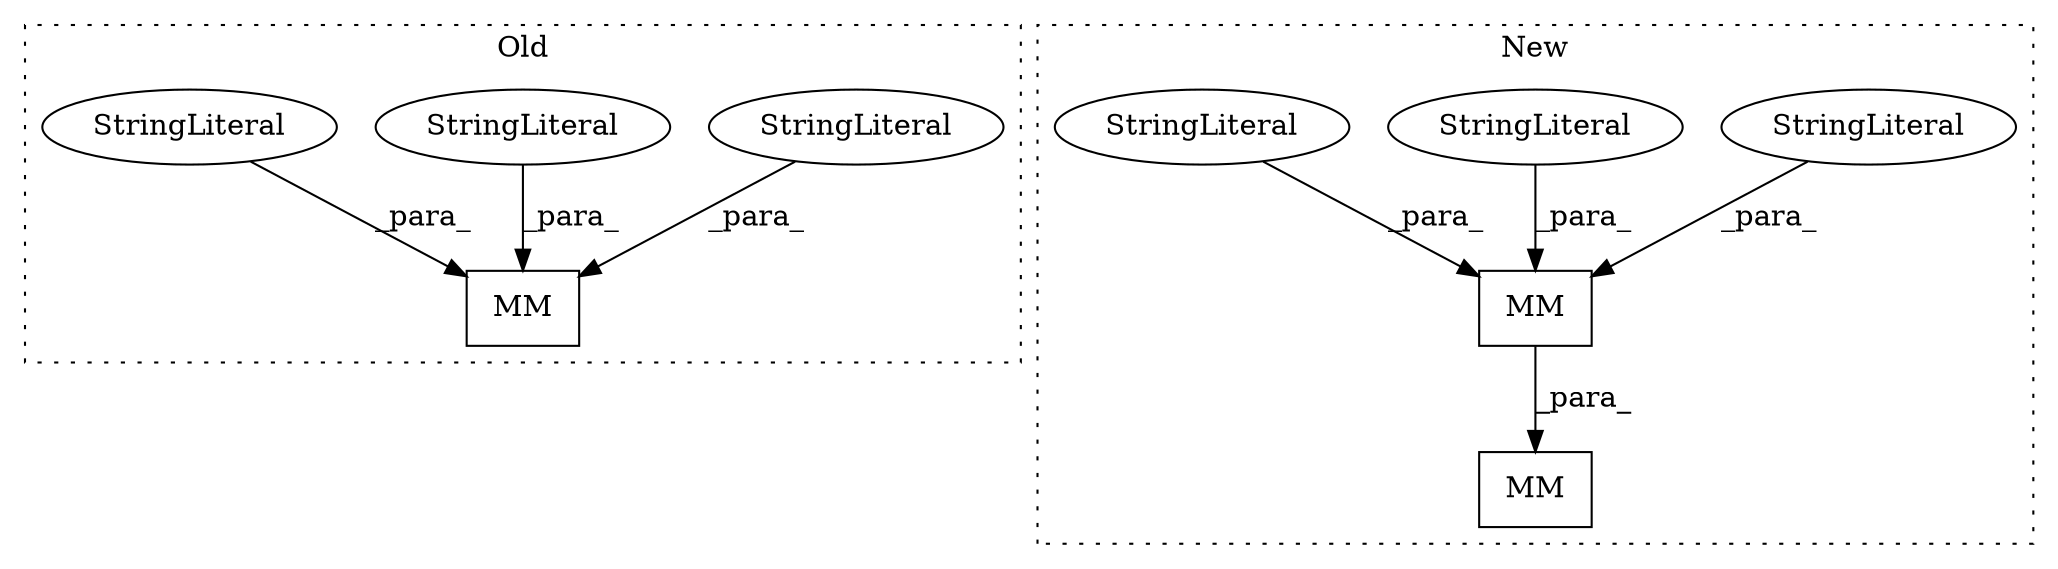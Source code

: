 digraph G {
subgraph cluster0 {
1 [label="MM" a="32" s="1124,1162" l="3,1" shape="box"];
3 [label="StringLiteral" a="45" s="1146" l="16" shape="ellipse"];
4 [label="StringLiteral" a="45" s="1140" l="5" shape="ellipse"];
5 [label="StringLiteral" a="45" s="1127" l="12" shape="ellipse"];
label = "Old";
style="dotted";
}
subgraph cluster1 {
2 [label="MM" a="32" s="1815,1863" l="3,1" shape="box"];
6 [label="StringLiteral" a="45" s="1829" l="4" shape="ellipse"];
7 [label="StringLiteral" a="45" s="1818" l="10" shape="ellipse"];
8 [label="StringLiteral" a="45" s="1834" l="8" shape="ellipse"];
9 [label="MM" a="32" s="1812,1864" l="3,1" shape="box"];
label = "New";
style="dotted";
}
2 -> 9 [label="_para_"];
3 -> 1 [label="_para_"];
4 -> 1 [label="_para_"];
5 -> 1 [label="_para_"];
6 -> 2 [label="_para_"];
7 -> 2 [label="_para_"];
8 -> 2 [label="_para_"];
}